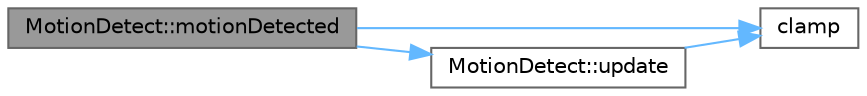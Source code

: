 digraph "MotionDetect::motionDetected"
{
 // LATEX_PDF_SIZE
  bgcolor="transparent";
  edge [fontname=Helvetica,fontsize=10,labelfontname=Helvetica,labelfontsize=10];
  node [fontname=Helvetica,fontsize=10,shape=box,height=0.2,width=0.4];
  rankdir="LR";
  Node1 [id="Node000001",label="MotionDetect::motionDetected",height=0.2,width=0.4,color="gray40", fillcolor="grey60", style="filled", fontcolor="black",tooltip="One-shot check that motion exceeded threshold since last update."];
  Node1 -> Node2 [id="edge1_Node000001_Node000002",color="steelblue1",style="solid",tooltip=" "];
  Node2 [id="Node000002",label="clamp",height=0.2,width=0.4,color="grey40", fillcolor="white", style="filled",URL="$archive_2bgeigie__firmware__pio_2src_2configuration__server_8cpp.html#aed8613cf8a8e4ab677db757821414653",tooltip=" "];
  Node1 -> Node3 [id="edge2_Node000001_Node000003",color="steelblue1",style="solid",tooltip=" "];
  Node3 [id="Node000003",label="MotionDetect::update",height=0.2,width=0.4,color="grey40", fillcolor="white", style="filled",URL="$class_motion_detect.html#a45bf353f17123a6bfcc6c155ff7e2528",tooltip="Force a re-read of the IMU, update motion."];
  Node3 -> Node2 [id="edge3_Node000003_Node000002",color="steelblue1",style="solid",tooltip=" "];
}

